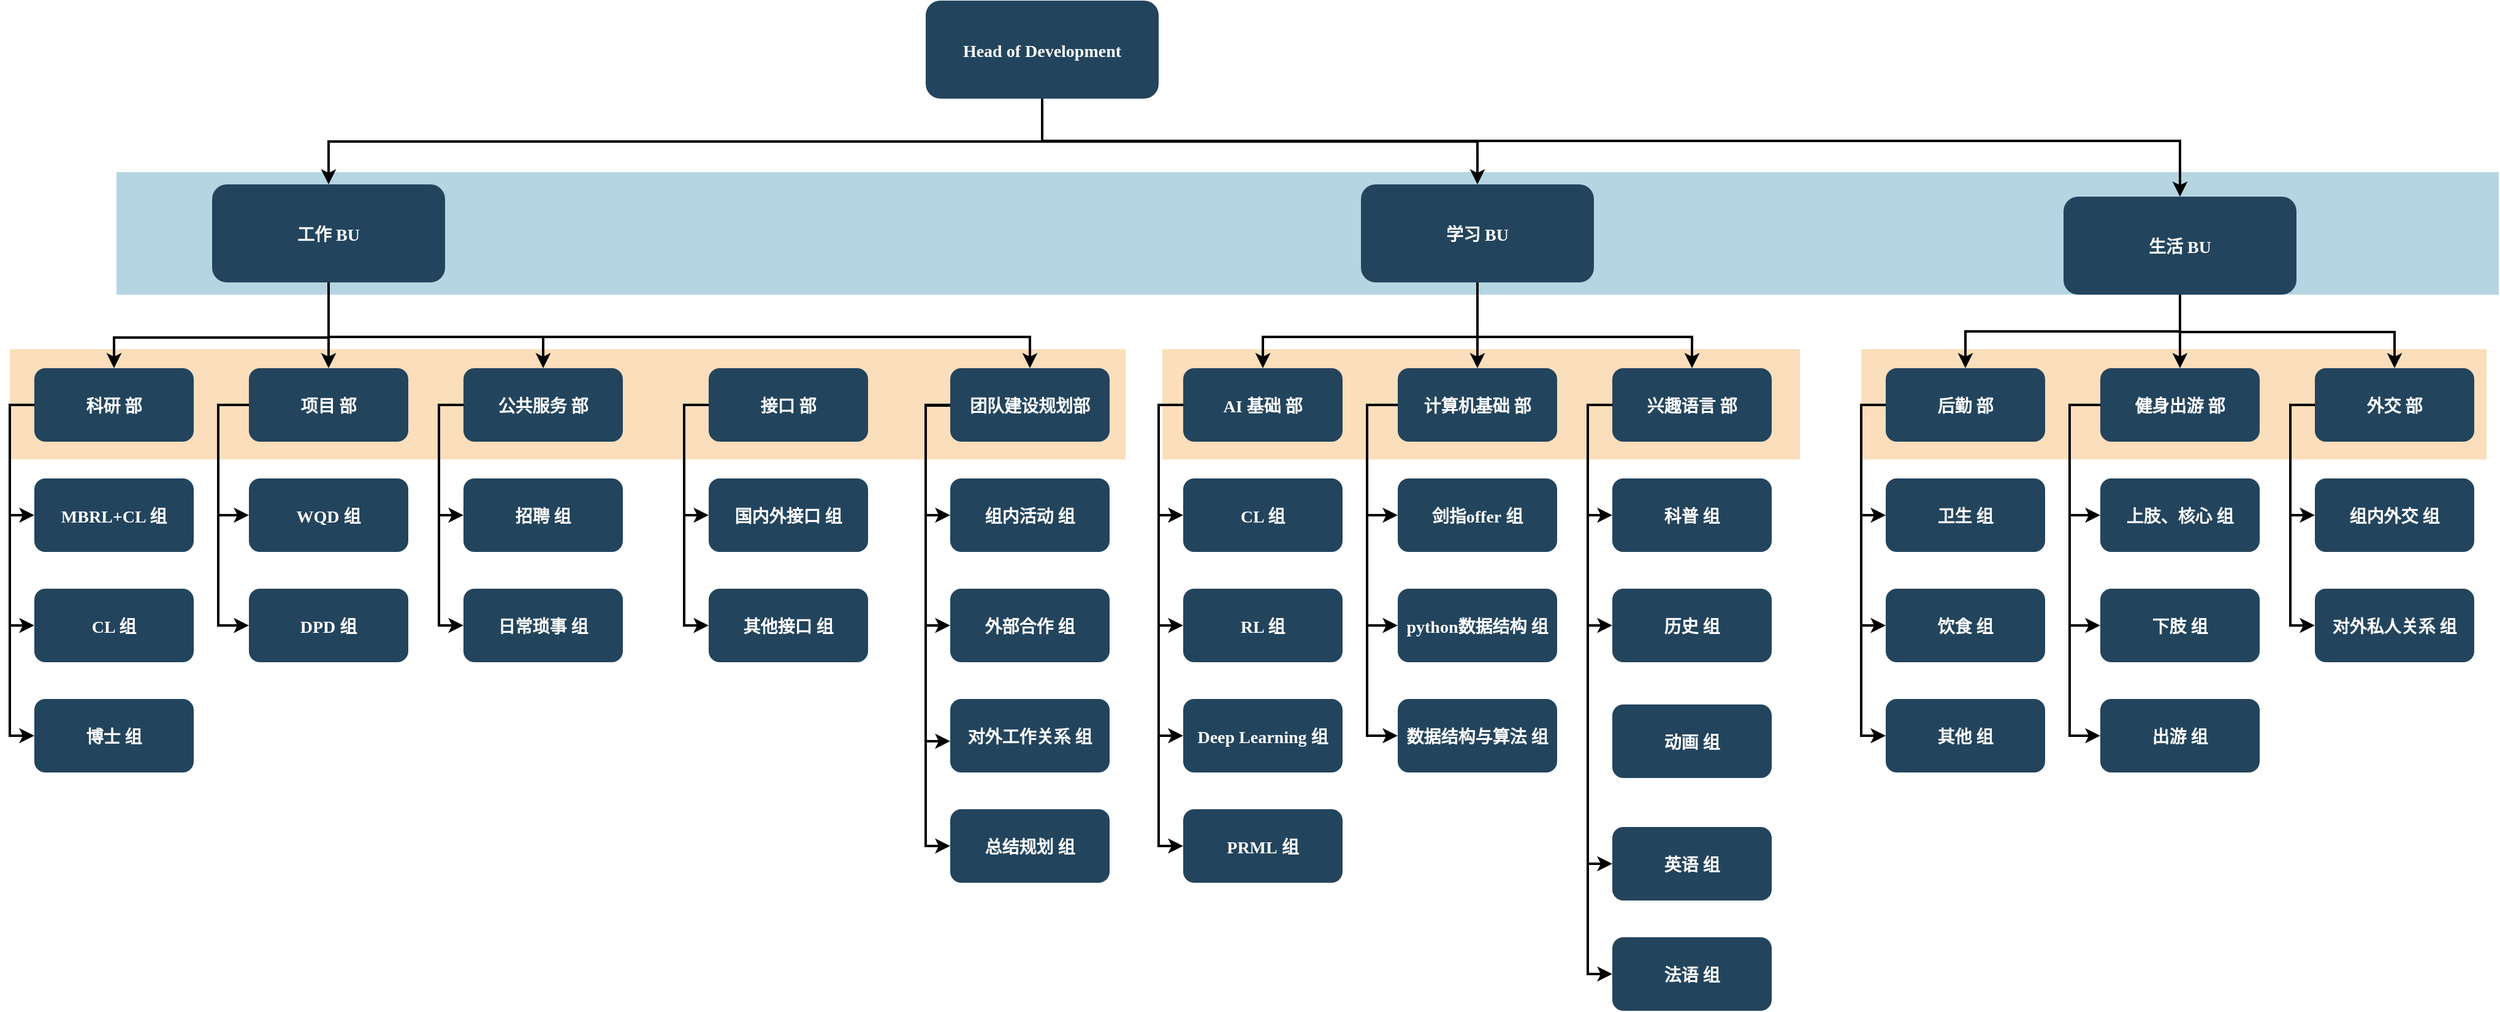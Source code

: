 <mxfile version="15.7.0" type="github">
  <diagram name="Page-1" id="2c0d36ab-eaac-3732-788b-9136903baeff">
    <mxGraphModel dx="2066" dy="1153" grid="1" gridSize="10" guides="1" tooltips="1" connect="1" arrows="1" fold="1" page="1" pageScale="1.5" pageWidth="827" pageHeight="583" background="none" math="0" shadow="0">
      <root>
        <mxCell id="0" />
        <mxCell id="1" parent="0" />
        <mxCell id="0I2DTBCZ9cE8GuujWthC-185" value="" style="fillColor=#F2931E;strokeColor=none;opacity=30;" vertex="1" parent="1">
          <mxGeometry x="1520" y="470" width="510" height="90" as="geometry" />
        </mxCell>
        <mxCell id="0I2DTBCZ9cE8GuujWthC-184" value="" style="fillColor=#F2931E;strokeColor=none;opacity=30;" vertex="1" parent="1">
          <mxGeometry x="950" y="470" width="520" height="90" as="geometry" />
        </mxCell>
        <mxCell id="122" value="" style="fillColor=#10739E;strokeColor=none;opacity=30;" parent="1" vertex="1">
          <mxGeometry x="97" y="325.5" width="1943" height="100" as="geometry" />
        </mxCell>
        <mxCell id="121" value="" style="fillColor=#F2931E;strokeColor=none;opacity=30;" parent="1" vertex="1">
          <mxGeometry x="10" y="470" width="910" height="90" as="geometry" />
        </mxCell>
        <mxCell id="2" value="Head of Development" style="rounded=1;fillColor=#23445D;gradientColor=none;strokeColor=none;fontColor=#FFFFFF;fontStyle=1;fontFamily=Tahoma;fontSize=14" parent="1" vertex="1">
          <mxGeometry x="757" y="185.5" width="190" height="80" as="geometry" />
        </mxCell>
        <mxCell id="4" value="生活 BU" style="rounded=1;fillColor=#23445D;gradientColor=none;strokeColor=none;fontColor=#FFFFFF;fontStyle=1;fontFamily=Tahoma;fontSize=14" parent="1" vertex="1">
          <mxGeometry x="1685.0" y="345.5" width="190" height="80" as="geometry" />
        </mxCell>
        <mxCell id="9" value="" style="edgeStyle=elbowEdgeStyle;elbow=vertical;strokeWidth=2;rounded=0" parent="1" source="2" target="4" edge="1">
          <mxGeometry x="337" y="215.5" width="100" height="100" as="geometry">
            <mxPoint x="337" y="315.5" as="sourcePoint" />
            <mxPoint x="437" y="215.5" as="targetPoint" />
            <Array as="points">
              <mxPoint x="1320" y="300" />
            </Array>
          </mxGeometry>
        </mxCell>
        <mxCell id="12" value="学习 BU" style="rounded=1;fillColor=#23445D;gradientColor=none;strokeColor=none;fontColor=#FFFFFF;fontStyle=1;fontFamily=Tahoma;fontSize=14" parent="1" vertex="1">
          <mxGeometry x="1112" y="335.5" width="190" height="80" as="geometry" />
        </mxCell>
        <mxCell id="13" value="工作 BU" style="rounded=1;fillColor=#23445D;gradientColor=none;strokeColor=none;fontColor=#FFFFFF;fontStyle=1;fontFamily=Tahoma;fontSize=14" parent="1" vertex="1">
          <mxGeometry x="175" y="335.5" width="190" height="80" as="geometry" />
        </mxCell>
        <mxCell id="25" value="AI 基础 部" style="rounded=1;fillColor=#23445D;gradientColor=none;strokeColor=none;fontColor=#FFFFFF;fontStyle=1;fontFamily=Tahoma;fontSize=14" parent="1" vertex="1">
          <mxGeometry x="967" y="485.5" width="130" height="60" as="geometry" />
        </mxCell>
        <mxCell id="26" value="CL 组" style="rounded=1;fillColor=#23445D;gradientColor=none;strokeColor=none;fontColor=#FFFFFF;fontStyle=1;fontFamily=Tahoma;fontSize=14" parent="1" vertex="1">
          <mxGeometry x="967" y="575.5" width="130" height="60" as="geometry" />
        </mxCell>
        <mxCell id="27" value="RL 组" style="rounded=1;fillColor=#23445D;gradientColor=none;strokeColor=none;fontColor=#FFFFFF;fontStyle=1;fontFamily=Tahoma;fontSize=14" parent="1" vertex="1">
          <mxGeometry x="967" y="665.5" width="130" height="60" as="geometry" />
        </mxCell>
        <mxCell id="28" value="Deep Learning 组" style="rounded=1;fillColor=#23445D;gradientColor=none;strokeColor=none;fontColor=#FFFFFF;fontStyle=1;fontFamily=Tahoma;fontSize=14" parent="1" vertex="1">
          <mxGeometry x="967" y="755.5" width="130" height="60" as="geometry" />
        </mxCell>
        <mxCell id="29" value="计算机基础 部" style="rounded=1;fillColor=#23445D;gradientColor=none;strokeColor=none;fontColor=#FFFFFF;fontStyle=1;fontFamily=Tahoma;fontSize=14" parent="1" vertex="1">
          <mxGeometry x="1142" y="485.5" width="130" height="60" as="geometry" />
        </mxCell>
        <mxCell id="30" value="剑指offer 组" style="rounded=1;fillColor=#23445D;gradientColor=none;strokeColor=none;fontColor=#FFFFFF;fontStyle=1;fontFamily=Tahoma;fontSize=14" parent="1" vertex="1">
          <mxGeometry x="1142" y="575.5" width="130" height="60" as="geometry" />
        </mxCell>
        <mxCell id="31" value="python数据结构 组" style="rounded=1;fillColor=#23445D;gradientColor=none;strokeColor=none;fontColor=#FFFFFF;fontStyle=1;fontFamily=Tahoma;fontSize=14" parent="1" vertex="1">
          <mxGeometry x="1142" y="665.5" width="130" height="60" as="geometry" />
        </mxCell>
        <mxCell id="32" value="数据结构与算法 组" style="rounded=1;fillColor=#23445D;gradientColor=none;strokeColor=none;fontColor=#FFFFFF;fontStyle=1;fontFamily=Tahoma;fontSize=14" parent="1" vertex="1">
          <mxGeometry x="1142" y="755.5" width="130" height="60" as="geometry" />
        </mxCell>
        <mxCell id="33" value="兴趣语言 部" style="rounded=1;fillColor=#23445D;gradientColor=none;strokeColor=none;fontColor=#FFFFFF;fontStyle=1;fontFamily=Tahoma;fontSize=14" parent="1" vertex="1">
          <mxGeometry x="1317" y="485.5" width="130" height="60" as="geometry" />
        </mxCell>
        <mxCell id="34" value="科普 组" style="rounded=1;fillColor=#23445D;gradientColor=none;strokeColor=none;fontColor=#FFFFFF;fontStyle=1;fontFamily=Tahoma;fontSize=14" parent="1" vertex="1">
          <mxGeometry x="1317" y="575.5" width="130" height="60" as="geometry" />
        </mxCell>
        <mxCell id="35" value="历史 组" style="rounded=1;fillColor=#23445D;gradientColor=none;strokeColor=none;fontColor=#FFFFFF;fontStyle=1;fontFamily=Tahoma;fontSize=14" parent="1" vertex="1">
          <mxGeometry x="1317" y="665.5" width="130" height="60" as="geometry" />
        </mxCell>
        <mxCell id="36" value="英语 组" style="rounded=1;fillColor=#23445D;gradientColor=none;strokeColor=none;fontColor=#FFFFFF;fontStyle=1;fontFamily=Tahoma;fontSize=14" parent="1" vertex="1">
          <mxGeometry x="1317" y="860" width="130" height="60" as="geometry" />
        </mxCell>
        <mxCell id="37" value="法语 组" style="rounded=1;fillColor=#23445D;gradientColor=none;strokeColor=none;fontColor=#FFFFFF;fontStyle=1;fontFamily=Tahoma;fontSize=14" parent="1" vertex="1">
          <mxGeometry x="1317" y="950" width="130" height="60" as="geometry" />
        </mxCell>
        <mxCell id="44" value="后勤 部" style="rounded=1;fillColor=#23445D;gradientColor=none;strokeColor=none;fontColor=#FFFFFF;fontStyle=1;fontFamily=Tahoma;fontSize=14" parent="1" vertex="1">
          <mxGeometry x="1540" y="485.5" width="130" height="60" as="geometry" />
        </mxCell>
        <mxCell id="45" value="卫生 组" style="rounded=1;fillColor=#23445D;gradientColor=none;strokeColor=none;fontColor=#FFFFFF;fontStyle=1;fontFamily=Tahoma;fontSize=14" parent="1" vertex="1">
          <mxGeometry x="1540" y="575.5" width="130" height="60" as="geometry" />
        </mxCell>
        <mxCell id="46" value="饮食 组" style="rounded=1;fillColor=#23445D;gradientColor=none;strokeColor=none;fontColor=#FFFFFF;fontStyle=1;fontFamily=Tahoma;fontSize=14" parent="1" vertex="1">
          <mxGeometry x="1540" y="665.5" width="130" height="60" as="geometry" />
        </mxCell>
        <mxCell id="48" value="健身出游 部" style="rounded=1;fillColor=#23445D;gradientColor=none;strokeColor=none;fontColor=#FFFFFF;fontStyle=1;fontFamily=Tahoma;fontSize=14" parent="1" vertex="1">
          <mxGeometry x="1715" y="485.5" width="130" height="60" as="geometry" />
        </mxCell>
        <mxCell id="49" value="上肢、核心 组" style="rounded=1;fillColor=#23445D;gradientColor=none;strokeColor=none;fontColor=#FFFFFF;fontStyle=1;fontFamily=Tahoma;fontSize=14" parent="1" vertex="1">
          <mxGeometry x="1715" y="575.5" width="130" height="60" as="geometry" />
        </mxCell>
        <mxCell id="50" value="下肢 组" style="rounded=1;fillColor=#23445D;gradientColor=none;strokeColor=none;fontColor=#FFFFFF;fontStyle=1;fontFamily=Tahoma;fontSize=14" parent="1" vertex="1">
          <mxGeometry x="1715" y="665.5" width="130" height="60" as="geometry" />
        </mxCell>
        <mxCell id="51" value="出游 组" style="rounded=1;fillColor=#23445D;gradientColor=none;strokeColor=none;fontColor=#FFFFFF;fontStyle=1;fontFamily=Tahoma;fontSize=14" parent="1" vertex="1">
          <mxGeometry x="1715" y="755.5" width="130" height="60" as="geometry" />
        </mxCell>
        <mxCell id="52" value="外交 部" style="rounded=1;fillColor=#23445D;gradientColor=none;strokeColor=none;fontColor=#FFFFFF;fontStyle=1;fontFamily=Tahoma;fontSize=14" parent="1" vertex="1">
          <mxGeometry x="1890" y="485.5" width="130" height="60" as="geometry" />
        </mxCell>
        <mxCell id="53" value="组内外交 组" style="rounded=1;fillColor=#23445D;gradientColor=none;strokeColor=none;fontColor=#FFFFFF;fontStyle=1;fontFamily=Tahoma;fontSize=14" parent="1" vertex="1">
          <mxGeometry x="1890" y="575.5" width="130" height="60" as="geometry" />
        </mxCell>
        <mxCell id="54" value="对外私人关系 组" style="rounded=1;fillColor=#23445D;gradientColor=none;strokeColor=none;fontColor=#FFFFFF;fontStyle=1;fontFamily=Tahoma;fontSize=14" parent="1" vertex="1">
          <mxGeometry x="1890" y="665.5" width="130" height="60" as="geometry" />
        </mxCell>
        <mxCell id="59" value="" style="edgeStyle=elbowEdgeStyle;elbow=vertical;strokeWidth=2;rounded=0" parent="1" source="2" target="12" edge="1">
          <mxGeometry x="347" y="225.5" width="100" height="100" as="geometry">
            <mxPoint x="862.0" y="275.5" as="sourcePoint" />
            <mxPoint x="1467.0" y="345.5" as="targetPoint" />
          </mxGeometry>
        </mxCell>
        <mxCell id="61" value="" style="edgeStyle=elbowEdgeStyle;elbow=vertical;strokeWidth=2;rounded=0" parent="1" source="2" target="13" edge="1">
          <mxGeometry x="-23" y="135.5" width="100" height="100" as="geometry">
            <mxPoint x="-23" y="235.5" as="sourcePoint" />
            <mxPoint x="77" y="135.5" as="targetPoint" />
          </mxGeometry>
        </mxCell>
        <mxCell id="70" value="" style="edgeStyle=elbowEdgeStyle;elbow=horizontal;strokeWidth=2;rounded=0" parent="1" source="25" target="26" edge="1">
          <mxGeometry x="527" y="165.5" width="100" height="100" as="geometry">
            <mxPoint x="527" y="265.5" as="sourcePoint" />
            <mxPoint x="627" y="165.5" as="targetPoint" />
            <Array as="points">
              <mxPoint x="947" y="565.5" />
            </Array>
          </mxGeometry>
        </mxCell>
        <mxCell id="71" value="" style="edgeStyle=elbowEdgeStyle;elbow=horizontal;strokeWidth=2;rounded=0" parent="1" source="25" target="27" edge="1">
          <mxGeometry x="527" y="165.5" width="100" height="100" as="geometry">
            <mxPoint x="527" y="265.5" as="sourcePoint" />
            <mxPoint x="627" y="165.5" as="targetPoint" />
            <Array as="points">
              <mxPoint x="947" y="605.5" />
            </Array>
          </mxGeometry>
        </mxCell>
        <mxCell id="72" value="" style="edgeStyle=elbowEdgeStyle;elbow=horizontal;strokeWidth=2;rounded=0" parent="1" source="25" target="28" edge="1">
          <mxGeometry x="527" y="165.5" width="100" height="100" as="geometry">
            <mxPoint x="527" y="265.5" as="sourcePoint" />
            <mxPoint x="627" y="165.5" as="targetPoint" />
            <Array as="points">
              <mxPoint x="947" y="645.5" />
            </Array>
          </mxGeometry>
        </mxCell>
        <mxCell id="73" value="" style="edgeStyle=elbowEdgeStyle;elbow=horizontal;strokeWidth=2;rounded=0" parent="1" source="29" target="30" edge="1">
          <mxGeometry x="527" y="165.5" width="100" height="100" as="geometry">
            <mxPoint x="527" y="265.5" as="sourcePoint" />
            <mxPoint x="627" y="165.5" as="targetPoint" />
            <Array as="points">
              <mxPoint x="1117" y="565.5" />
            </Array>
          </mxGeometry>
        </mxCell>
        <mxCell id="74" value="" style="edgeStyle=elbowEdgeStyle;elbow=horizontal;strokeWidth=2;rounded=0" parent="1" source="29" target="31" edge="1">
          <mxGeometry x="527" y="165.5" width="100" height="100" as="geometry">
            <mxPoint x="527" y="265.5" as="sourcePoint" />
            <mxPoint x="627" y="165.5" as="targetPoint" />
            <Array as="points">
              <mxPoint x="1117" y="605.5" />
            </Array>
          </mxGeometry>
        </mxCell>
        <mxCell id="75" value="" style="edgeStyle=elbowEdgeStyle;elbow=horizontal;strokeWidth=2;rounded=0" parent="1" source="29" target="32" edge="1">
          <mxGeometry x="527" y="165.5" width="100" height="100" as="geometry">
            <mxPoint x="527" y="265.5" as="sourcePoint" />
            <mxPoint x="627" y="165.5" as="targetPoint" />
            <Array as="points">
              <mxPoint x="1117" y="645.5" />
            </Array>
          </mxGeometry>
        </mxCell>
        <mxCell id="76" value="" style="edgeStyle=elbowEdgeStyle;elbow=horizontal;strokeWidth=2;rounded=0" parent="1" source="33" target="34" edge="1">
          <mxGeometry x="527" y="165.5" width="100" height="100" as="geometry">
            <mxPoint x="527" y="265.5" as="sourcePoint" />
            <mxPoint x="627" y="165.5" as="targetPoint" />
            <Array as="points">
              <mxPoint x="1297" y="565.5" />
            </Array>
          </mxGeometry>
        </mxCell>
        <mxCell id="77" value="" style="edgeStyle=elbowEdgeStyle;elbow=horizontal;strokeWidth=2;rounded=0" parent="1" source="33" target="35" edge="1">
          <mxGeometry x="527" y="165.5" width="100" height="100" as="geometry">
            <mxPoint x="527" y="265.5" as="sourcePoint" />
            <mxPoint x="627" y="165.5" as="targetPoint" />
            <Array as="points">
              <mxPoint x="1297" y="605.5" />
            </Array>
          </mxGeometry>
        </mxCell>
        <mxCell id="78" value="" style="edgeStyle=elbowEdgeStyle;elbow=horizontal;strokeWidth=2;rounded=0" parent="1" source="33" target="36" edge="1">
          <mxGeometry x="527" y="165.5" width="100" height="100" as="geometry">
            <mxPoint x="527" y="265.5" as="sourcePoint" />
            <mxPoint x="627" y="165.5" as="targetPoint" />
            <Array as="points">
              <mxPoint x="1297" y="655.5" />
            </Array>
          </mxGeometry>
        </mxCell>
        <mxCell id="79" value="" style="edgeStyle=elbowEdgeStyle;elbow=horizontal;strokeWidth=2;rounded=0" parent="1" source="33" target="37" edge="1">
          <mxGeometry x="527" y="165.5" width="100" height="100" as="geometry">
            <mxPoint x="527" y="265.5" as="sourcePoint" />
            <mxPoint x="627" y="165.5" as="targetPoint" />
            <Array as="points">
              <mxPoint x="1297" y="695.5" />
            </Array>
          </mxGeometry>
        </mxCell>
        <mxCell id="84" value="" style="edgeStyle=elbowEdgeStyle;elbow=horizontal;strokeWidth=2;rounded=0;entryX=0;entryY=0.5;entryDx=0;entryDy=0;" parent="1" source="44" target="45" edge="1">
          <mxGeometry x="300" y="165.5" width="100" height="100" as="geometry">
            <mxPoint x="300" y="265.5" as="sourcePoint" />
            <mxPoint x="400" y="165.5" as="targetPoint" />
            <Array as="points">
              <mxPoint x="1520" y="575.5" />
            </Array>
          </mxGeometry>
        </mxCell>
        <mxCell id="85" value="" style="edgeStyle=elbowEdgeStyle;elbow=horizontal;strokeWidth=2;rounded=0" parent="1" source="44" target="46" edge="1">
          <mxGeometry x="300" y="165.5" width="100" height="100" as="geometry">
            <mxPoint x="300" y="265.5" as="sourcePoint" />
            <mxPoint x="400" y="165.5" as="targetPoint" />
            <Array as="points">
              <mxPoint x="1520" y="605.5" />
            </Array>
          </mxGeometry>
        </mxCell>
        <mxCell id="86" value="" style="edgeStyle=elbowEdgeStyle;elbow=horizontal;strokeWidth=2;rounded=0" parent="1" source="44" edge="1">
          <mxGeometry x="300" y="165.5" width="100" height="100" as="geometry">
            <mxPoint x="300" y="265.5" as="sourcePoint" />
            <mxPoint x="1540" y="785.5" as="targetPoint" />
            <Array as="points">
              <mxPoint x="1520" y="655.5" />
            </Array>
          </mxGeometry>
        </mxCell>
        <mxCell id="87" value="" style="edgeStyle=elbowEdgeStyle;elbow=horizontal;strokeWidth=2;rounded=0" parent="1" source="48" target="49" edge="1">
          <mxGeometry x="300" y="165.5" width="100" height="100" as="geometry">
            <mxPoint x="300" y="265.5" as="sourcePoint" />
            <mxPoint x="400" y="165.5" as="targetPoint" />
            <Array as="points">
              <mxPoint x="1690" y="565.5" />
            </Array>
          </mxGeometry>
        </mxCell>
        <mxCell id="88" value="" style="edgeStyle=elbowEdgeStyle;elbow=horizontal;strokeWidth=2;rounded=0" parent="1" source="48" target="50" edge="1">
          <mxGeometry x="300" y="165.5" width="100" height="100" as="geometry">
            <mxPoint x="300" y="265.5" as="sourcePoint" />
            <mxPoint x="400" y="165.5" as="targetPoint" />
            <Array as="points">
              <mxPoint x="1690" y="625.5" />
            </Array>
          </mxGeometry>
        </mxCell>
        <mxCell id="89" value="" style="edgeStyle=elbowEdgeStyle;elbow=horizontal;strokeWidth=2;rounded=0" parent="1" source="48" target="51" edge="1">
          <mxGeometry x="300" y="165.5" width="100" height="100" as="geometry">
            <mxPoint x="300" y="265.5" as="sourcePoint" />
            <mxPoint x="400" y="165.5" as="targetPoint" />
            <Array as="points">
              <mxPoint x="1690" y="655.5" />
            </Array>
          </mxGeometry>
        </mxCell>
        <mxCell id="90" value="" style="edgeStyle=elbowEdgeStyle;elbow=horizontal;strokeWidth=2;rounded=0" parent="1" source="52" target="53" edge="1">
          <mxGeometry x="300" y="165.5" width="100" height="100" as="geometry">
            <mxPoint x="300" y="265.5" as="sourcePoint" />
            <mxPoint x="400" y="165.5" as="targetPoint" />
            <Array as="points">
              <mxPoint x="1870" y="565.5" />
            </Array>
          </mxGeometry>
        </mxCell>
        <mxCell id="91" value="" style="edgeStyle=elbowEdgeStyle;elbow=horizontal;strokeWidth=2;rounded=0" parent="1" source="52" target="54" edge="1">
          <mxGeometry x="300" y="165.5" width="100" height="100" as="geometry">
            <mxPoint x="300" y="265.5" as="sourcePoint" />
            <mxPoint x="400" y="165.5" as="targetPoint" />
            <Array as="points">
              <mxPoint x="1870" y="605.5" />
            </Array>
          </mxGeometry>
        </mxCell>
        <mxCell id="100" value="" style="edgeStyle=elbowEdgeStyle;elbow=vertical;strokeWidth=2;rounded=0;exitX=0.5;exitY=1;exitDx=0;exitDy=0;" parent="1" source="12" target="25" edge="1">
          <mxGeometry x="354" y="135.5" width="100" height="100" as="geometry">
            <mxPoint x="354" y="235.5" as="sourcePoint" />
            <mxPoint x="454" y="135.5" as="targetPoint" />
            <Array as="points">
              <mxPoint x="1120" y="460" />
            </Array>
          </mxGeometry>
        </mxCell>
        <mxCell id="101" value="" style="edgeStyle=elbowEdgeStyle;elbow=vertical;strokeWidth=2;rounded=0" parent="1" source="12" target="29" edge="1">
          <mxGeometry x="354" y="135.5" width="100" height="100" as="geometry">
            <mxPoint x="354" y="235.5" as="sourcePoint" />
            <mxPoint x="454" y="135.5" as="targetPoint" />
          </mxGeometry>
        </mxCell>
        <mxCell id="102" value="" style="edgeStyle=elbowEdgeStyle;elbow=vertical;strokeWidth=2;rounded=0;exitX=0.5;exitY=1;exitDx=0;exitDy=0;" parent="1" source="12" target="33" edge="1">
          <mxGeometry x="354" y="135.5" width="100" height="100" as="geometry">
            <mxPoint x="354" y="235.5" as="sourcePoint" />
            <mxPoint x="454" y="135.5" as="targetPoint" />
            <Array as="points">
              <mxPoint x="1300" y="460" />
            </Array>
          </mxGeometry>
        </mxCell>
        <mxCell id="104" value="" style="edgeStyle=elbowEdgeStyle;elbow=vertical;strokeWidth=2;rounded=0" parent="1" source="4" target="48" edge="1">
          <mxGeometry x="300" y="145.5" width="100" height="100" as="geometry">
            <mxPoint x="300" y="245.5" as="sourcePoint" />
            <mxPoint x="400" y="145.5" as="targetPoint" />
          </mxGeometry>
        </mxCell>
        <mxCell id="105" value="" style="edgeStyle=elbowEdgeStyle;elbow=vertical;strokeWidth=2;rounded=0" parent="1" source="4" target="44" edge="1">
          <mxGeometry x="300" y="145.5" width="100" height="100" as="geometry">
            <mxPoint x="300" y="245.5" as="sourcePoint" />
            <mxPoint x="400" y="145.5" as="targetPoint" />
          </mxGeometry>
        </mxCell>
        <mxCell id="106" value="" style="edgeStyle=elbowEdgeStyle;elbow=vertical;strokeWidth=2;rounded=0;exitX=0.5;exitY=1;exitDx=0;exitDy=0;" parent="1" source="4" target="52" edge="1">
          <mxGeometry x="300" y="145.5" width="100" height="100" as="geometry">
            <mxPoint x="300" y="245.5" as="sourcePoint" />
            <mxPoint x="400" y="145.5" as="targetPoint" />
            <Array as="points">
              <mxPoint x="1870" y="456" />
            </Array>
          </mxGeometry>
        </mxCell>
        <mxCell id="0I2DTBCZ9cE8GuujWthC-127" value="科研 部" style="rounded=1;fillColor=#23445D;gradientColor=none;strokeColor=none;fontColor=#FFFFFF;fontStyle=1;fontFamily=Tahoma;fontSize=14" vertex="1" parent="1">
          <mxGeometry x="30" y="485.5" width="130" height="60" as="geometry" />
        </mxCell>
        <mxCell id="0I2DTBCZ9cE8GuujWthC-128" value="MBRL+CL 组" style="rounded=1;fillColor=#23445D;gradientColor=none;strokeColor=none;fontColor=#FFFFFF;fontStyle=1;fontFamily=Tahoma;fontSize=14" vertex="1" parent="1">
          <mxGeometry x="30" y="575.5" width="130" height="60" as="geometry" />
        </mxCell>
        <mxCell id="0I2DTBCZ9cE8GuujWthC-129" value="CL 组" style="rounded=1;fillColor=#23445D;gradientColor=none;strokeColor=none;fontColor=#FFFFFF;fontStyle=1;fontFamily=Tahoma;fontSize=14" vertex="1" parent="1">
          <mxGeometry x="30" y="665.5" width="130" height="60" as="geometry" />
        </mxCell>
        <mxCell id="0I2DTBCZ9cE8GuujWthC-131" value="项目 部" style="rounded=1;fillColor=#23445D;gradientColor=none;strokeColor=none;fontColor=#FFFFFF;fontStyle=1;fontFamily=Tahoma;fontSize=14" vertex="1" parent="1">
          <mxGeometry x="205" y="485.5" width="130" height="60" as="geometry" />
        </mxCell>
        <mxCell id="0I2DTBCZ9cE8GuujWthC-132" value="WQD 组" style="rounded=1;fillColor=#23445D;gradientColor=none;strokeColor=none;fontColor=#FFFFFF;fontStyle=1;fontFamily=Tahoma;fontSize=14" vertex="1" parent="1">
          <mxGeometry x="205" y="575.5" width="130" height="60" as="geometry" />
        </mxCell>
        <mxCell id="0I2DTBCZ9cE8GuujWthC-133" value="DPD 组" style="rounded=1;fillColor=#23445D;gradientColor=none;strokeColor=none;fontColor=#FFFFFF;fontStyle=1;fontFamily=Tahoma;fontSize=14" vertex="1" parent="1">
          <mxGeometry x="205" y="665.5" width="130" height="60" as="geometry" />
        </mxCell>
        <mxCell id="0I2DTBCZ9cE8GuujWthC-135" value="公共服务 部" style="rounded=1;fillColor=#23445D;gradientColor=none;strokeColor=none;fontColor=#FFFFFF;fontStyle=1;fontFamily=Tahoma;fontSize=14" vertex="1" parent="1">
          <mxGeometry x="380" y="485.5" width="130" height="60" as="geometry" />
        </mxCell>
        <mxCell id="0I2DTBCZ9cE8GuujWthC-136" value="招聘 组" style="rounded=1;fillColor=#23445D;gradientColor=none;strokeColor=none;fontColor=#FFFFFF;fontStyle=1;fontFamily=Tahoma;fontSize=14" vertex="1" parent="1">
          <mxGeometry x="380" y="575.5" width="130" height="60" as="geometry" />
        </mxCell>
        <mxCell id="0I2DTBCZ9cE8GuujWthC-137" value="日常琐事 组" style="rounded=1;fillColor=#23445D;gradientColor=none;strokeColor=none;fontColor=#FFFFFF;fontStyle=1;fontFamily=Tahoma;fontSize=14" vertex="1" parent="1">
          <mxGeometry x="380" y="665.5" width="130" height="60" as="geometry" />
        </mxCell>
        <mxCell id="0I2DTBCZ9cE8GuujWthC-142" value="" style="edgeStyle=elbowEdgeStyle;elbow=horizontal;strokeWidth=2;rounded=0" edge="1" parent="1" source="0I2DTBCZ9cE8GuujWthC-127" target="0I2DTBCZ9cE8GuujWthC-128">
          <mxGeometry x="-410" y="165.5" width="100" height="100" as="geometry">
            <mxPoint x="-410" y="265.5" as="sourcePoint" />
            <mxPoint x="-310" y="165.5" as="targetPoint" />
            <Array as="points">
              <mxPoint x="10" y="565.5" />
            </Array>
          </mxGeometry>
        </mxCell>
        <mxCell id="0I2DTBCZ9cE8GuujWthC-143" value="" style="edgeStyle=elbowEdgeStyle;elbow=horizontal;strokeWidth=2;rounded=0" edge="1" parent="1" source="0I2DTBCZ9cE8GuujWthC-127" target="0I2DTBCZ9cE8GuujWthC-129">
          <mxGeometry x="-410" y="165.5" width="100" height="100" as="geometry">
            <mxPoint x="-410" y="265.5" as="sourcePoint" />
            <mxPoint x="-310" y="165.5" as="targetPoint" />
            <Array as="points">
              <mxPoint x="10" y="605.5" />
            </Array>
          </mxGeometry>
        </mxCell>
        <mxCell id="0I2DTBCZ9cE8GuujWthC-145" value="" style="edgeStyle=elbowEdgeStyle;elbow=horizontal;strokeWidth=2;rounded=0" edge="1" parent="1" source="0I2DTBCZ9cE8GuujWthC-131" target="0I2DTBCZ9cE8GuujWthC-132">
          <mxGeometry x="-410" y="165.5" width="100" height="100" as="geometry">
            <mxPoint x="-410" y="265.5" as="sourcePoint" />
            <mxPoint x="-310" y="165.5" as="targetPoint" />
            <Array as="points">
              <mxPoint x="180" y="565.5" />
            </Array>
          </mxGeometry>
        </mxCell>
        <mxCell id="0I2DTBCZ9cE8GuujWthC-146" value="" style="edgeStyle=elbowEdgeStyle;elbow=horizontal;strokeWidth=2;rounded=0" edge="1" parent="1" source="0I2DTBCZ9cE8GuujWthC-131" target="0I2DTBCZ9cE8GuujWthC-133">
          <mxGeometry x="-410" y="165.5" width="100" height="100" as="geometry">
            <mxPoint x="-410" y="265.5" as="sourcePoint" />
            <mxPoint x="-310" y="165.5" as="targetPoint" />
            <Array as="points">
              <mxPoint x="180" y="605.5" />
            </Array>
          </mxGeometry>
        </mxCell>
        <mxCell id="0I2DTBCZ9cE8GuujWthC-148" value="" style="edgeStyle=elbowEdgeStyle;elbow=horizontal;strokeWidth=2;rounded=0" edge="1" parent="1" source="0I2DTBCZ9cE8GuujWthC-135" target="0I2DTBCZ9cE8GuujWthC-136">
          <mxGeometry x="-410" y="165.5" width="100" height="100" as="geometry">
            <mxPoint x="-410" y="265.5" as="sourcePoint" />
            <mxPoint x="-310" y="165.5" as="targetPoint" />
            <Array as="points">
              <mxPoint x="360" y="565.5" />
            </Array>
          </mxGeometry>
        </mxCell>
        <mxCell id="0I2DTBCZ9cE8GuujWthC-149" value="" style="edgeStyle=elbowEdgeStyle;elbow=horizontal;strokeWidth=2;rounded=0" edge="1" parent="1" source="0I2DTBCZ9cE8GuujWthC-135" target="0I2DTBCZ9cE8GuujWthC-137">
          <mxGeometry x="-410" y="165.5" width="100" height="100" as="geometry">
            <mxPoint x="-410" y="265.5" as="sourcePoint" />
            <mxPoint x="-310" y="165.5" as="targetPoint" />
            <Array as="points">
              <mxPoint x="360" y="605.5" />
            </Array>
          </mxGeometry>
        </mxCell>
        <mxCell id="0I2DTBCZ9cE8GuujWthC-154" value="" style="edgeStyle=elbowEdgeStyle;elbow=vertical;strokeWidth=2;rounded=0" edge="1" parent="1" target="0I2DTBCZ9cE8GuujWthC-127">
          <mxGeometry x="-583" y="155.5" width="100" height="100" as="geometry">
            <mxPoint x="270" y="435.5" as="sourcePoint" />
            <mxPoint x="-483" y="155.5" as="targetPoint" />
          </mxGeometry>
        </mxCell>
        <mxCell id="0I2DTBCZ9cE8GuujWthC-155" value="" style="edgeStyle=elbowEdgeStyle;elbow=vertical;strokeWidth=2;rounded=0" edge="1" parent="1" target="0I2DTBCZ9cE8GuujWthC-131">
          <mxGeometry x="-583" y="155.5" width="100" height="100" as="geometry">
            <mxPoint x="270" y="435.5" as="sourcePoint" />
            <mxPoint x="-483" y="155.5" as="targetPoint" />
          </mxGeometry>
        </mxCell>
        <mxCell id="0I2DTBCZ9cE8GuujWthC-156" value="" style="edgeStyle=elbowEdgeStyle;elbow=vertical;strokeWidth=2;rounded=0;exitX=0.5;exitY=1;exitDx=0;exitDy=0;" edge="1" parent="1" target="0I2DTBCZ9cE8GuujWthC-135" source="13">
          <mxGeometry x="-583" y="155.5" width="100" height="100" as="geometry">
            <mxPoint x="270" y="435.5" as="sourcePoint" />
            <mxPoint x="-483" y="155.5" as="targetPoint" />
            <Array as="points">
              <mxPoint x="360" y="460" />
            </Array>
          </mxGeometry>
        </mxCell>
        <mxCell id="0I2DTBCZ9cE8GuujWthC-160" value="博士 组" style="rounded=1;fillColor=#23445D;gradientColor=none;strokeColor=none;fontColor=#FFFFFF;fontStyle=1;fontFamily=Tahoma;fontSize=14" vertex="1" parent="1">
          <mxGeometry x="30" y="755.5" width="130" height="60" as="geometry" />
        </mxCell>
        <mxCell id="0I2DTBCZ9cE8GuujWthC-162" value="" style="edgeStyle=elbowEdgeStyle;elbow=horizontal;strokeWidth=2;rounded=0;entryX=0;entryY=0.5;entryDx=0;entryDy=0;" edge="1" parent="1" target="0I2DTBCZ9cE8GuujWthC-160">
          <mxGeometry x="-410" y="165.5" width="100" height="100" as="geometry">
            <mxPoint x="30" y="515.5" as="sourcePoint" />
            <mxPoint x="30" y="695.5" as="targetPoint" />
            <Array as="points">
              <mxPoint x="10" y="605.5" />
            </Array>
          </mxGeometry>
        </mxCell>
        <mxCell id="0I2DTBCZ9cE8GuujWthC-163" value="团队建设规划部" style="rounded=1;fillColor=#23445D;gradientColor=none;strokeColor=none;fontColor=#FFFFFF;fontStyle=1;fontFamily=Tahoma;fontSize=14" vertex="1" parent="1">
          <mxGeometry x="777" y="485.5" width="130" height="60" as="geometry" />
        </mxCell>
        <mxCell id="0I2DTBCZ9cE8GuujWthC-164" value="" style="edgeStyle=elbowEdgeStyle;elbow=horizontal;strokeWidth=2;rounded=0" edge="1" parent="1">
          <mxGeometry x="-13" y="165.5" width="100" height="100" as="geometry">
            <mxPoint x="777" y="516" as="sourcePoint" />
            <mxPoint x="777" y="695.5" as="targetPoint" />
            <Array as="points">
              <mxPoint x="757" y="605.5" />
            </Array>
          </mxGeometry>
        </mxCell>
        <mxCell id="0I2DTBCZ9cE8GuujWthC-165" value="组内活动 组" style="rounded=1;fillColor=#23445D;gradientColor=none;strokeColor=none;fontColor=#FFFFFF;fontStyle=1;fontFamily=Tahoma;fontSize=14" vertex="1" parent="1">
          <mxGeometry x="777" y="575.5" width="130" height="60" as="geometry" />
        </mxCell>
        <mxCell id="0I2DTBCZ9cE8GuujWthC-166" value="" style="edgeStyle=elbowEdgeStyle;elbow=vertical;strokeWidth=2;rounded=0;exitX=0.5;exitY=1;exitDx=0;exitDy=0;entryX=0.5;entryY=0;entryDx=0;entryDy=0;" edge="1" parent="1" target="0I2DTBCZ9cE8GuujWthC-163">
          <mxGeometry x="-583" y="155.5" width="100" height="100" as="geometry">
            <mxPoint x="270" y="415.5" as="sourcePoint" />
            <mxPoint x="620" y="480" as="targetPoint" />
            <Array as="points">
              <mxPoint x="360" y="460" />
            </Array>
          </mxGeometry>
        </mxCell>
        <mxCell id="0I2DTBCZ9cE8GuujWthC-168" value="接口 部" style="rounded=1;fillColor=#23445D;gradientColor=none;strokeColor=none;fontColor=#FFFFFF;fontStyle=1;fontFamily=Tahoma;fontSize=14" vertex="1" parent="1">
          <mxGeometry x="580" y="485.5" width="130" height="60" as="geometry" />
        </mxCell>
        <mxCell id="0I2DTBCZ9cE8GuujWthC-169" value="国内外接口 组" style="rounded=1;fillColor=#23445D;gradientColor=none;strokeColor=none;fontColor=#FFFFFF;fontStyle=1;fontFamily=Tahoma;fontSize=14" vertex="1" parent="1">
          <mxGeometry x="580" y="575.5" width="130" height="60" as="geometry" />
        </mxCell>
        <mxCell id="0I2DTBCZ9cE8GuujWthC-170" value="其他接口 组" style="rounded=1;fillColor=#23445D;gradientColor=none;strokeColor=none;fontColor=#FFFFFF;fontStyle=1;fontFamily=Tahoma;fontSize=14" vertex="1" parent="1">
          <mxGeometry x="580" y="665.5" width="130" height="60" as="geometry" />
        </mxCell>
        <mxCell id="0I2DTBCZ9cE8GuujWthC-171" value="" style="edgeStyle=elbowEdgeStyle;elbow=horizontal;strokeWidth=2;rounded=0" edge="1" parent="1">
          <mxGeometry x="-210" y="165.5" width="100" height="100" as="geometry">
            <mxPoint x="580" y="515.5" as="sourcePoint" />
            <mxPoint x="580" y="695.5" as="targetPoint" />
            <Array as="points">
              <mxPoint x="560" y="605.5" />
            </Array>
          </mxGeometry>
        </mxCell>
        <mxCell id="0I2DTBCZ9cE8GuujWthC-172" value="" style="edgeStyle=elbowEdgeStyle;elbow=horizontal;strokeWidth=2;rounded=0" edge="1" parent="1">
          <mxGeometry x="-210" y="165.5" width="100" height="100" as="geometry">
            <mxPoint x="580" y="515.5" as="sourcePoint" />
            <mxPoint x="580" y="605.5" as="targetPoint" />
            <Array as="points">
              <mxPoint x="560" y="565.5" />
            </Array>
          </mxGeometry>
        </mxCell>
        <mxCell id="0I2DTBCZ9cE8GuujWthC-173" value="" style="edgeStyle=elbowEdgeStyle;elbow=horizontal;strokeWidth=2;rounded=0" edge="1" parent="1">
          <mxGeometry x="-13" y="165.5" width="100" height="100" as="geometry">
            <mxPoint x="777" y="515.5" as="sourcePoint" />
            <mxPoint x="777" y="605.5" as="targetPoint" />
            <Array as="points">
              <mxPoint x="757" y="565.5" />
            </Array>
          </mxGeometry>
        </mxCell>
        <mxCell id="0I2DTBCZ9cE8GuujWthC-174" value="外部合作 组" style="rounded=1;fillColor=#23445D;gradientColor=none;strokeColor=none;fontColor=#FFFFFF;fontStyle=1;fontFamily=Tahoma;fontSize=14" vertex="1" parent="1">
          <mxGeometry x="777" y="665.5" width="130" height="60" as="geometry" />
        </mxCell>
        <mxCell id="0I2DTBCZ9cE8GuujWthC-175" value="对外工作关系 组" style="rounded=1;fillColor=#23445D;gradientColor=none;strokeColor=none;fontColor=#FFFFFF;fontStyle=1;fontFamily=Tahoma;fontSize=14" vertex="1" parent="1">
          <mxGeometry x="777" y="755.5" width="130" height="60" as="geometry" />
        </mxCell>
        <mxCell id="0I2DTBCZ9cE8GuujWthC-176" value="" style="edgeStyle=elbowEdgeStyle;elbow=horizontal;strokeWidth=2;rounded=0" edge="1" parent="1">
          <mxGeometry x="-13" y="165" width="100" height="100" as="geometry">
            <mxPoint x="777" y="515.5" as="sourcePoint" />
            <mxPoint x="777" y="790" as="targetPoint" />
            <Array as="points">
              <mxPoint x="757" y="605" />
            </Array>
          </mxGeometry>
        </mxCell>
        <mxCell id="0I2DTBCZ9cE8GuujWthC-177" value="总结规划 组" style="rounded=1;fillColor=#23445D;gradientColor=none;strokeColor=none;fontColor=#FFFFFF;fontStyle=1;fontFamily=Tahoma;fontSize=14" vertex="1" parent="1">
          <mxGeometry x="777" y="845.5" width="130" height="60" as="geometry" />
        </mxCell>
        <mxCell id="0I2DTBCZ9cE8GuujWthC-178" value="" style="edgeStyle=elbowEdgeStyle;elbow=horizontal;strokeWidth=2;rounded=0;entryX=0;entryY=0.5;entryDx=0;entryDy=0;" edge="1" parent="1" target="0I2DTBCZ9cE8GuujWthC-177">
          <mxGeometry x="-13" y="165" width="100" height="100" as="geometry">
            <mxPoint x="777" y="515.5" as="sourcePoint" />
            <mxPoint x="777" y="790" as="targetPoint" />
            <Array as="points">
              <mxPoint x="757" y="605" />
            </Array>
          </mxGeometry>
        </mxCell>
        <mxCell id="0I2DTBCZ9cE8GuujWthC-179" value="PRML 组" style="rounded=1;fillColor=#23445D;gradientColor=none;strokeColor=none;fontColor=#FFFFFF;fontStyle=1;fontFamily=Tahoma;fontSize=14" vertex="1" parent="1">
          <mxGeometry x="967" y="845.5" width="130" height="60" as="geometry" />
        </mxCell>
        <mxCell id="0I2DTBCZ9cE8GuujWthC-181" value="" style="edgeStyle=elbowEdgeStyle;elbow=horizontal;strokeWidth=2;rounded=0;entryX=0;entryY=0.5;entryDx=0;entryDy=0;exitX=0;exitY=0.5;exitDx=0;exitDy=0;" edge="1" parent="1" source="25" target="0I2DTBCZ9cE8GuujWthC-179">
          <mxGeometry x="527" y="170" width="100" height="100" as="geometry">
            <mxPoint x="967" y="520" as="sourcePoint" />
            <mxPoint x="967" y="790" as="targetPoint" />
            <Array as="points">
              <mxPoint x="947" y="650" />
            </Array>
          </mxGeometry>
        </mxCell>
        <mxCell id="0I2DTBCZ9cE8GuujWthC-182" value="其他 组" style="rounded=1;fillColor=#23445D;gradientColor=none;strokeColor=none;fontColor=#FFFFFF;fontStyle=1;fontFamily=Tahoma;fontSize=14" vertex="1" parent="1">
          <mxGeometry x="1540" y="755.5" width="130" height="60" as="geometry" />
        </mxCell>
        <mxCell id="0I2DTBCZ9cE8GuujWthC-186" value="动画 组" style="rounded=1;fillColor=#23445D;gradientColor=none;strokeColor=none;fontColor=#FFFFFF;fontStyle=1;fontFamily=Tahoma;fontSize=14" vertex="1" parent="1">
          <mxGeometry x="1317" y="760" width="130" height="60" as="geometry" />
        </mxCell>
      </root>
    </mxGraphModel>
  </diagram>
</mxfile>
